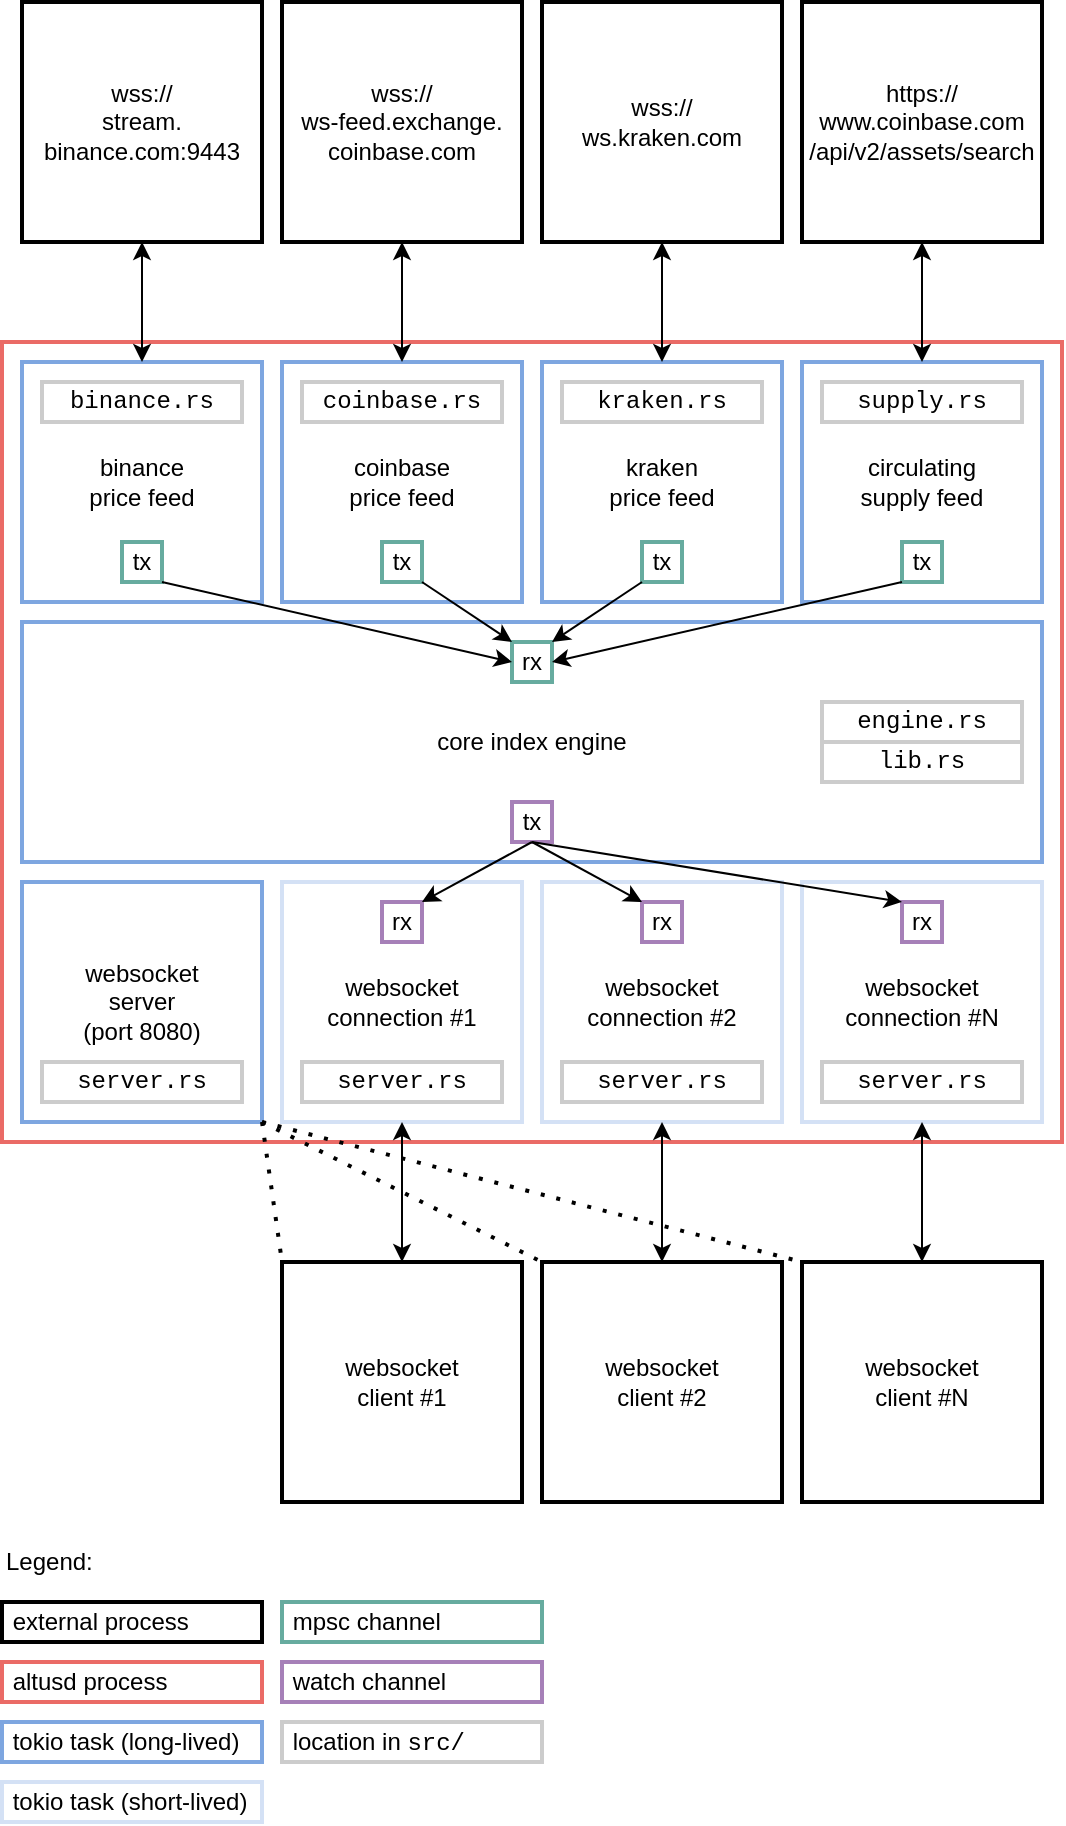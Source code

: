 <mxfile version="16.5.6" type="device"><diagram id="W8QWyKor-WsHWBmH5fTv" name="Page-1"><mxGraphModel dx="946" dy="614" grid="1" gridSize="10" guides="1" tooltips="1" connect="1" arrows="1" fold="1" page="1" pageScale="1" pageWidth="850" pageHeight="1100" math="0" shadow="0"><root><mxCell id="0"/><mxCell id="1" parent="0"/><mxCell id="jH6OrdbQ0T5B5oJPVx6m-1" value="" style="rounded=0;whiteSpace=wrap;html=1;fillColor=none;strokeWidth=2;strokeColor=#EA6B66;" parent="1" vertex="1"><mxGeometry x="110" y="230" width="530" height="400" as="geometry"/></mxCell><mxCell id="jH6OrdbQ0T5B5oJPVx6m-2" value="binance&lt;br&gt;price feed" style="rounded=0;whiteSpace=wrap;html=1;fillColor=none;strokeWidth=2;strokeColor=#7EA6E0;" parent="1" vertex="1"><mxGeometry x="120" y="240" width="120" height="120" as="geometry"/></mxCell><mxCell id="jH6OrdbQ0T5B5oJPVx6m-3" value="coinbase&lt;br&gt;price feed" style="rounded=0;whiteSpace=wrap;html=1;fillColor=none;strokeWidth=2;strokeColor=#7EA6E0;" parent="1" vertex="1"><mxGeometry x="250" y="240" width="120" height="120" as="geometry"/></mxCell><mxCell id="jH6OrdbQ0T5B5oJPVx6m-4" value="kraken&lt;br&gt;price feed" style="rounded=0;whiteSpace=wrap;html=1;fillColor=none;strokeWidth=2;strokeColor=#7EA6E0;" parent="1" vertex="1"><mxGeometry x="380" y="240" width="120" height="120" as="geometry"/></mxCell><mxCell id="jH6OrdbQ0T5B5oJPVx6m-5" value="circulating&lt;br&gt;supply feed" style="rounded=0;whiteSpace=wrap;html=1;fillColor=none;strokeWidth=2;strokeColor=#7EA6E0;" parent="1" vertex="1"><mxGeometry x="510" y="240" width="120" height="120" as="geometry"/></mxCell><mxCell id="jH6OrdbQ0T5B5oJPVx6m-6" value="core index engine" style="rounded=0;whiteSpace=wrap;html=1;fillColor=none;strokeWidth=2;strokeColor=#7EA6E0;" parent="1" vertex="1"><mxGeometry x="120" y="370" width="510" height="120" as="geometry"/></mxCell><mxCell id="jH6OrdbQ0T5B5oJPVx6m-7" value="websocket&lt;br&gt;server&lt;br&gt;(port 8080)" style="rounded=0;whiteSpace=wrap;html=1;fillColor=none;strokeWidth=2;strokeColor=#7EA6E0;" parent="1" vertex="1"><mxGeometry x="120" y="500" width="120" height="120" as="geometry"/></mxCell><mxCell id="jH6OrdbQ0T5B5oJPVx6m-8" value="websocket&lt;br&gt;connection #1" style="rounded=0;whiteSpace=wrap;html=1;fillColor=none;strokeWidth=2;strokeColor=#D4E1F5;" parent="1" vertex="1"><mxGeometry x="250" y="500" width="120" height="120" as="geometry"/></mxCell><mxCell id="jH6OrdbQ0T5B5oJPVx6m-9" value="websocket&lt;br&gt;connection #2" style="rounded=0;whiteSpace=wrap;html=1;fillColor=none;strokeWidth=2;strokeColor=#D4E1F5;" parent="1" vertex="1"><mxGeometry x="380" y="500" width="120" height="120" as="geometry"/></mxCell><mxCell id="jH6OrdbQ0T5B5oJPVx6m-10" value="websocket&lt;br&gt;connection #N" style="rounded=0;whiteSpace=wrap;html=1;fillColor=none;strokeWidth=2;strokeColor=#D4E1F5;" parent="1" vertex="1"><mxGeometry x="510" y="500" width="120" height="120" as="geometry"/></mxCell><mxCell id="jH6OrdbQ0T5B5oJPVx6m-12" value="tx" style="whiteSpace=wrap;html=1;aspect=fixed;strokeColor=#67AB9F;strokeWidth=2;fillColor=none;" parent="1" vertex="1"><mxGeometry x="170" y="330" width="20" height="20" as="geometry"/></mxCell><mxCell id="jH6OrdbQ0T5B5oJPVx6m-13" value="tx" style="whiteSpace=wrap;html=1;aspect=fixed;strokeColor=#67AB9F;strokeWidth=2;fillColor=none;" parent="1" vertex="1"><mxGeometry x="300" y="330" width="20" height="20" as="geometry"/></mxCell><mxCell id="jH6OrdbQ0T5B5oJPVx6m-14" value="tx" style="whiteSpace=wrap;html=1;aspect=fixed;strokeColor=#67AB9F;strokeWidth=2;fillColor=none;" parent="1" vertex="1"><mxGeometry x="430" y="330" width="20" height="20" as="geometry"/></mxCell><mxCell id="jH6OrdbQ0T5B5oJPVx6m-15" value="tx" style="whiteSpace=wrap;html=1;aspect=fixed;strokeColor=#67AB9F;strokeWidth=2;fillColor=none;" parent="1" vertex="1"><mxGeometry x="560" y="330" width="20" height="20" as="geometry"/></mxCell><mxCell id="jH6OrdbQ0T5B5oJPVx6m-16" value="rx" style="whiteSpace=wrap;html=1;aspect=fixed;strokeColor=#67AB9F;strokeWidth=2;fillColor=none;" parent="1" vertex="1"><mxGeometry x="365" y="380" width="20" height="20" as="geometry"/></mxCell><mxCell id="jH6OrdbQ0T5B5oJPVx6m-17" value="" style="endArrow=classic;html=1;rounded=0;entryX=0;entryY=0.5;entryDx=0;entryDy=0;" parent="1" target="jH6OrdbQ0T5B5oJPVx6m-16" edge="1"><mxGeometry width="50" height="50" relative="1" as="geometry"><mxPoint x="190" y="350" as="sourcePoint"/><mxPoint x="510" y="360" as="targetPoint"/></mxGeometry></mxCell><mxCell id="jH6OrdbQ0T5B5oJPVx6m-18" value="" style="endArrow=classic;html=1;rounded=0;exitX=1;exitY=1;exitDx=0;exitDy=0;entryX=0;entryY=0;entryDx=0;entryDy=0;" parent="1" source="jH6OrdbQ0T5B5oJPVx6m-13" target="jH6OrdbQ0T5B5oJPVx6m-16" edge="1"><mxGeometry width="50" height="50" relative="1" as="geometry"><mxPoint x="460" y="410" as="sourcePoint"/><mxPoint x="510" y="360" as="targetPoint"/></mxGeometry></mxCell><mxCell id="jH6OrdbQ0T5B5oJPVx6m-19" value="" style="endArrow=classic;html=1;rounded=0;exitX=0;exitY=1;exitDx=0;exitDy=0;entryX=1;entryY=0;entryDx=0;entryDy=0;" parent="1" source="jH6OrdbQ0T5B5oJPVx6m-14" target="jH6OrdbQ0T5B5oJPVx6m-16" edge="1"><mxGeometry width="50" height="50" relative="1" as="geometry"><mxPoint x="320" y="360" as="sourcePoint"/><mxPoint x="375" y="400" as="targetPoint"/></mxGeometry></mxCell><mxCell id="jH6OrdbQ0T5B5oJPVx6m-20" value="" style="endArrow=classic;html=1;rounded=0;exitX=0;exitY=1;exitDx=0;exitDy=0;entryX=1;entryY=0.5;entryDx=0;entryDy=0;" parent="1" source="jH6OrdbQ0T5B5oJPVx6m-15" target="jH6OrdbQ0T5B5oJPVx6m-16" edge="1"><mxGeometry width="50" height="50" relative="1" as="geometry"><mxPoint x="450" y="360" as="sourcePoint"/><mxPoint x="395" y="400" as="targetPoint"/></mxGeometry></mxCell><mxCell id="jH6OrdbQ0T5B5oJPVx6m-21" value="tx" style="whiteSpace=wrap;html=1;aspect=fixed;strokeColor=#A680B8;strokeWidth=2;fillColor=none;" parent="1" vertex="1"><mxGeometry x="365" y="460" width="20" height="20" as="geometry"/></mxCell><mxCell id="jH6OrdbQ0T5B5oJPVx6m-23" value="rx" style="whiteSpace=wrap;html=1;aspect=fixed;strokeColor=#A680B8;strokeWidth=2;fillColor=none;" parent="1" vertex="1"><mxGeometry x="300" y="510" width="20" height="20" as="geometry"/></mxCell><mxCell id="jH6OrdbQ0T5B5oJPVx6m-24" value="rx" style="whiteSpace=wrap;html=1;aspect=fixed;strokeColor=#A680B8;strokeWidth=2;fillColor=none;" parent="1" vertex="1"><mxGeometry x="430" y="510" width="20" height="20" as="geometry"/></mxCell><mxCell id="jH6OrdbQ0T5B5oJPVx6m-25" value="rx" style="whiteSpace=wrap;html=1;aspect=fixed;strokeColor=#A680B8;strokeWidth=2;fillColor=none;" parent="1" vertex="1"><mxGeometry x="560" y="510" width="20" height="20" as="geometry"/></mxCell><mxCell id="jH6OrdbQ0T5B5oJPVx6m-27" value="" style="endArrow=classic;html=1;rounded=0;entryX=1;entryY=0;entryDx=0;entryDy=0;exitX=0.5;exitY=1;exitDx=0;exitDy=0;" parent="1" source="jH6OrdbQ0T5B5oJPVx6m-21" target="jH6OrdbQ0T5B5oJPVx6m-23" edge="1"><mxGeometry width="50" height="50" relative="1" as="geometry"><mxPoint x="375" y="480" as="sourcePoint"/><mxPoint x="200" y="520" as="targetPoint"/></mxGeometry></mxCell><mxCell id="jH6OrdbQ0T5B5oJPVx6m-28" value="" style="endArrow=classic;html=1;rounded=0;entryX=0;entryY=0;entryDx=0;entryDy=0;" parent="1" target="jH6OrdbQ0T5B5oJPVx6m-24" edge="1"><mxGeometry width="50" height="50" relative="1" as="geometry"><mxPoint x="375" y="480" as="sourcePoint"/><mxPoint x="330" y="520" as="targetPoint"/></mxGeometry></mxCell><mxCell id="jH6OrdbQ0T5B5oJPVx6m-29" value="" style="endArrow=classic;html=1;rounded=0;entryX=0;entryY=0;entryDx=0;entryDy=0;exitX=0.5;exitY=1;exitDx=0;exitDy=0;" parent="1" source="jH6OrdbQ0T5B5oJPVx6m-21" target="jH6OrdbQ0T5B5oJPVx6m-25" edge="1"><mxGeometry width="50" height="50" relative="1" as="geometry"><mxPoint x="370" y="480" as="sourcePoint"/><mxPoint x="440" y="520" as="targetPoint"/></mxGeometry></mxCell><mxCell id="jH6OrdbQ0T5B5oJPVx6m-30" value="wss://&lt;br&gt;stream.&lt;br&gt;binance.com:9443" style="rounded=0;whiteSpace=wrap;html=1;fillColor=none;strokeWidth=2;strokeColor=#000000;" parent="1" vertex="1"><mxGeometry x="120" y="60" width="120" height="120" as="geometry"/></mxCell><mxCell id="jH6OrdbQ0T5B5oJPVx6m-31" value="wss://&lt;br&gt;ws-feed.exchange.&lt;br&gt;coinbase.com" style="rounded=0;whiteSpace=wrap;html=1;fillColor=none;strokeWidth=2;strokeColor=#000000;" parent="1" vertex="1"><mxGeometry x="250" y="60" width="120" height="120" as="geometry"/></mxCell><mxCell id="jH6OrdbQ0T5B5oJPVx6m-33" value="https://&lt;br&gt;www.coinbase.com&lt;br&gt;/api/v2/assets/search" style="rounded=0;whiteSpace=wrap;html=1;fillColor=none;strokeWidth=2;strokeColor=#000000;" parent="1" vertex="1"><mxGeometry x="510" y="60" width="120" height="120" as="geometry"/></mxCell><mxCell id="jH6OrdbQ0T5B5oJPVx6m-35" value="" style="endArrow=classic;startArrow=classic;html=1;rounded=0;entryX=0.5;entryY=1;entryDx=0;entryDy=0;exitX=0.5;exitY=0;exitDx=0;exitDy=0;" parent="1" source="jH6OrdbQ0T5B5oJPVx6m-2" target="jH6OrdbQ0T5B5oJPVx6m-30" edge="1"><mxGeometry width="50" height="50" relative="1" as="geometry"><mxPoint x="450" y="450" as="sourcePoint"/><mxPoint x="500" y="400" as="targetPoint"/></mxGeometry></mxCell><mxCell id="jH6OrdbQ0T5B5oJPVx6m-36" value="" style="endArrow=classic;startArrow=classic;html=1;rounded=0;entryX=0.5;entryY=1;entryDx=0;entryDy=0;exitX=0.5;exitY=0;exitDx=0;exitDy=0;" parent="1" source="jH6OrdbQ0T5B5oJPVx6m-3" target="jH6OrdbQ0T5B5oJPVx6m-31" edge="1"><mxGeometry width="50" height="50" relative="1" as="geometry"><mxPoint x="190" y="250" as="sourcePoint"/><mxPoint x="190" y="200" as="targetPoint"/></mxGeometry></mxCell><mxCell id="jH6OrdbQ0T5B5oJPVx6m-37" value="" style="endArrow=classic;startArrow=classic;html=1;rounded=0;entryX=0.5;entryY=1;entryDx=0;entryDy=0;exitX=0.5;exitY=0;exitDx=0;exitDy=0;" parent="1" source="jH6OrdbQ0T5B5oJPVx6m-4" target="jH6OrdbQ0T5B5oJPVx6m-39" edge="1"><mxGeometry width="50" height="50" relative="1" as="geometry"><mxPoint x="320" y="250" as="sourcePoint"/><mxPoint x="440" y="190" as="targetPoint"/></mxGeometry></mxCell><mxCell id="jH6OrdbQ0T5B5oJPVx6m-38" value="" style="endArrow=classic;startArrow=classic;html=1;rounded=0;entryX=0.5;entryY=1;entryDx=0;entryDy=0;" parent="1" source="jH6OrdbQ0T5B5oJPVx6m-5" target="jH6OrdbQ0T5B5oJPVx6m-33" edge="1"><mxGeometry width="50" height="50" relative="1" as="geometry"><mxPoint x="450" y="250" as="sourcePoint"/><mxPoint x="450" y="200" as="targetPoint"/></mxGeometry></mxCell><mxCell id="jH6OrdbQ0T5B5oJPVx6m-39" value="wss://&lt;br&gt;ws.kraken.com" style="rounded=0;whiteSpace=wrap;html=1;fillColor=none;strokeWidth=2;strokeColor=#000000;" parent="1" vertex="1"><mxGeometry x="380" y="60" width="120" height="120" as="geometry"/></mxCell><mxCell id="jH6OrdbQ0T5B5oJPVx6m-43" value="websocket&lt;br&gt;client #1" style="rounded=0;whiteSpace=wrap;html=1;fillColor=none;strokeWidth=2;strokeColor=#000000;" parent="1" vertex="1"><mxGeometry x="250" y="690" width="120" height="120" as="geometry"/></mxCell><mxCell id="jH6OrdbQ0T5B5oJPVx6m-45" value="" style="endArrow=classic;startArrow=classic;html=1;rounded=0;entryX=0.5;entryY=1;entryDx=0;entryDy=0;exitX=0.5;exitY=0;exitDx=0;exitDy=0;" parent="1" source="jH6OrdbQ0T5B5oJPVx6m-43" target="jH6OrdbQ0T5B5oJPVx6m-8" edge="1"><mxGeometry width="50" height="50" relative="1" as="geometry"><mxPoint x="310" y="660" as="sourcePoint"/><mxPoint x="190" y="630" as="targetPoint"/></mxGeometry></mxCell><mxCell id="jH6OrdbQ0T5B5oJPVx6m-46" value="websocket&lt;br&gt;client #2" style="rounded=0;whiteSpace=wrap;html=1;fillColor=none;strokeWidth=2;strokeColor=#000000;" parent="1" vertex="1"><mxGeometry x="380" y="690" width="120" height="120" as="geometry"/></mxCell><mxCell id="jH6OrdbQ0T5B5oJPVx6m-47" value="websocket&lt;br&gt;client #N" style="rounded=0;whiteSpace=wrap;html=1;fillColor=none;strokeWidth=2;strokeColor=#000000;" parent="1" vertex="1"><mxGeometry x="510" y="690" width="120" height="120" as="geometry"/></mxCell><mxCell id="jH6OrdbQ0T5B5oJPVx6m-48" value="" style="endArrow=classic;startArrow=classic;html=1;rounded=0;entryX=0.5;entryY=1;entryDx=0;entryDy=0;exitX=0.5;exitY=0;exitDx=0;exitDy=0;" parent="1" source="jH6OrdbQ0T5B5oJPVx6m-47" target="jH6OrdbQ0T5B5oJPVx6m-10" edge="1"><mxGeometry width="50" height="50" relative="1" as="geometry"><mxPoint x="670" y="680" as="sourcePoint"/><mxPoint x="670" y="630" as="targetPoint"/></mxGeometry></mxCell><mxCell id="jH6OrdbQ0T5B5oJPVx6m-49" value="" style="endArrow=classic;startArrow=classic;html=1;rounded=0;entryX=0.5;entryY=1;entryDx=0;entryDy=0;" parent="1" source="jH6OrdbQ0T5B5oJPVx6m-46" target="jH6OrdbQ0T5B5oJPVx6m-9" edge="1"><mxGeometry width="50" height="50" relative="1" as="geometry"><mxPoint x="320" y="680" as="sourcePoint"/><mxPoint x="320" y="630" as="targetPoint"/></mxGeometry></mxCell><mxCell id="jH6OrdbQ0T5B5oJPVx6m-50" value="" style="endArrow=none;dashed=1;html=1;dashPattern=1 3;strokeWidth=2;rounded=0;exitX=1;exitY=1;exitDx=0;exitDy=0;entryX=0;entryY=0;entryDx=0;entryDy=0;" parent="1" source="jH6OrdbQ0T5B5oJPVx6m-7" target="jH6OrdbQ0T5B5oJPVx6m-43" edge="1"><mxGeometry width="50" height="50" relative="1" as="geometry"><mxPoint x="450" y="450" as="sourcePoint"/><mxPoint x="500" y="400" as="targetPoint"/></mxGeometry></mxCell><mxCell id="jH6OrdbQ0T5B5oJPVx6m-51" value="" style="endArrow=none;dashed=1;html=1;dashPattern=1 3;strokeWidth=2;rounded=0;entryX=0;entryY=0;entryDx=0;entryDy=0;" parent="1" target="jH6OrdbQ0T5B5oJPVx6m-46" edge="1"><mxGeometry width="50" height="50" relative="1" as="geometry"><mxPoint x="240" y="620" as="sourcePoint"/><mxPoint x="260" y="680" as="targetPoint"/></mxGeometry></mxCell><mxCell id="jH6OrdbQ0T5B5oJPVx6m-52" value="" style="endArrow=none;dashed=1;html=1;dashPattern=1 3;strokeWidth=2;rounded=0;entryX=0;entryY=0;entryDx=0;entryDy=0;" parent="1" target="jH6OrdbQ0T5B5oJPVx6m-47" edge="1"><mxGeometry width="50" height="50" relative="1" as="geometry"><mxPoint x="240" y="620" as="sourcePoint"/><mxPoint x="390" y="680" as="targetPoint"/></mxGeometry></mxCell><mxCell id="jH6OrdbQ0T5B5oJPVx6m-53" value="&lt;font&gt;binance.rs&lt;/font&gt;" style="rounded=0;whiteSpace=wrap;html=1;strokeColor=#CCCCCC;strokeWidth=2;fillColor=none;fontFamily=Courier New;" parent="1" vertex="1"><mxGeometry x="130" y="250" width="100" height="20" as="geometry"/></mxCell><mxCell id="jH6OrdbQ0T5B5oJPVx6m-54" value="&lt;font&gt;coinbase.rs&lt;/font&gt;" style="rounded=0;whiteSpace=wrap;html=1;strokeColor=#CCCCCC;strokeWidth=2;fillColor=none;fontFamily=Courier New;" parent="1" vertex="1"><mxGeometry x="260" y="250" width="100" height="20" as="geometry"/></mxCell><mxCell id="jH6OrdbQ0T5B5oJPVx6m-55" value="&lt;font&gt;kraken.rs&lt;/font&gt;" style="rounded=0;whiteSpace=wrap;html=1;strokeColor=#CCCCCC;strokeWidth=2;fillColor=none;fontFamily=Courier New;" parent="1" vertex="1"><mxGeometry x="390" y="250" width="100" height="20" as="geometry"/></mxCell><mxCell id="jH6OrdbQ0T5B5oJPVx6m-56" value="&lt;font&gt;supply.rs&lt;/font&gt;" style="rounded=0;whiteSpace=wrap;html=1;strokeColor=#CCCCCC;strokeWidth=2;fillColor=none;fontFamily=Courier New;" parent="1" vertex="1"><mxGeometry x="520" y="250" width="100" height="20" as="geometry"/></mxCell><mxCell id="jH6OrdbQ0T5B5oJPVx6m-57" value="&lt;font&gt;server.rs&lt;/font&gt;" style="rounded=0;whiteSpace=wrap;html=1;strokeColor=#CCCCCC;strokeWidth=2;fillColor=none;fontFamily=Courier New;" parent="1" vertex="1"><mxGeometry x="130" y="590" width="100" height="20" as="geometry"/></mxCell><mxCell id="jH6OrdbQ0T5B5oJPVx6m-58" value="&lt;font&gt;server.rs&lt;/font&gt;" style="rounded=0;whiteSpace=wrap;html=1;strokeColor=#CCCCCC;strokeWidth=2;fillColor=none;fontFamily=Courier New;" parent="1" vertex="1"><mxGeometry x="260" y="590" width="100" height="20" as="geometry"/></mxCell><mxCell id="jH6OrdbQ0T5B5oJPVx6m-59" value="&lt;font&gt;server.rs&lt;/font&gt;" style="rounded=0;whiteSpace=wrap;html=1;strokeColor=#CCCCCC;strokeWidth=2;fillColor=none;fontFamily=Courier New;" parent="1" vertex="1"><mxGeometry x="390" y="590" width="100" height="20" as="geometry"/></mxCell><mxCell id="jH6OrdbQ0T5B5oJPVx6m-60" value="&lt;font&gt;server.rs&lt;/font&gt;" style="rounded=0;whiteSpace=wrap;html=1;strokeColor=#CCCCCC;strokeWidth=2;fillColor=none;fontFamily=Courier New;" parent="1" vertex="1"><mxGeometry x="520" y="590" width="100" height="20" as="geometry"/></mxCell><mxCell id="jH6OrdbQ0T5B5oJPVx6m-61" value="&lt;font&gt;engine.rs&lt;/font&gt;" style="rounded=0;whiteSpace=wrap;html=1;strokeColor=#CCCCCC;strokeWidth=2;fillColor=none;fontFamily=Courier New;" parent="1" vertex="1"><mxGeometry x="520" y="410" width="100" height="20" as="geometry"/></mxCell><mxCell id="jH6OrdbQ0T5B5oJPVx6m-63" value="&lt;font&gt;lib.rs&lt;/font&gt;" style="rounded=0;whiteSpace=wrap;html=1;strokeColor=#CCCCCC;strokeWidth=2;fillColor=none;fontFamily=Courier New;" parent="1" vertex="1"><mxGeometry x="520" y="430" width="100" height="20" as="geometry"/></mxCell><mxCell id="jH6OrdbQ0T5B5oJPVx6m-70" value="Legend:" style="rounded=0;whiteSpace=wrap;html=1;fillColor=none;strokeWidth=2;strokeColor=none;align=left;" parent="1" vertex="1"><mxGeometry x="110" y="830" width="130" height="20" as="geometry"/></mxCell><mxCell id="jH6OrdbQ0T5B5oJPVx6m-71" value="&amp;nbsp;external process" style="rounded=0;whiteSpace=wrap;html=1;fillColor=none;strokeWidth=2;strokeColor=default;align=left;" parent="1" vertex="1"><mxGeometry x="110" y="860" width="130" height="20" as="geometry"/></mxCell><mxCell id="jH6OrdbQ0T5B5oJPVx6m-72" value="&amp;nbsp;altusd process" style="rounded=0;whiteSpace=wrap;html=1;fillColor=none;strokeWidth=2;strokeColor=#EA6B66;align=left;" parent="1" vertex="1"><mxGeometry x="110" y="890" width="130" height="20" as="geometry"/></mxCell><mxCell id="jH6OrdbQ0T5B5oJPVx6m-73" value="&amp;nbsp;tokio task (long-lived)" style="rounded=0;whiteSpace=wrap;html=1;fillColor=none;strokeWidth=2;strokeColor=#7EA6E0;align=left;" parent="1" vertex="1"><mxGeometry x="110" y="920" width="130" height="20" as="geometry"/></mxCell><mxCell id="jH6OrdbQ0T5B5oJPVx6m-74" value="&amp;nbsp;tokio task (short-lived)" style="rounded=0;whiteSpace=wrap;html=1;fillColor=none;strokeWidth=2;strokeColor=#D4E1F5;align=left;" parent="1" vertex="1"><mxGeometry x="110" y="950" width="130" height="20" as="geometry"/></mxCell><mxCell id="jH6OrdbQ0T5B5oJPVx6m-75" value="&amp;nbsp;mpsc channel" style="rounded=0;whiteSpace=wrap;html=1;fillColor=none;strokeWidth=2;strokeColor=#67AB9F;align=left;" parent="1" vertex="1"><mxGeometry x="250" y="860" width="130" height="20" as="geometry"/></mxCell><mxCell id="jH6OrdbQ0T5B5oJPVx6m-76" value="&amp;nbsp;watch channel" style="rounded=0;whiteSpace=wrap;html=1;fillColor=none;strokeWidth=2;strokeColor=#A680B8;align=left;" parent="1" vertex="1"><mxGeometry x="250" y="890" width="130" height="20" as="geometry"/></mxCell><mxCell id="jH6OrdbQ0T5B5oJPVx6m-77" value="&amp;nbsp;location in &lt;font face=&quot;Courier New&quot;&gt;src/&lt;/font&gt;" style="rounded=0;whiteSpace=wrap;html=1;fillColor=none;strokeWidth=2;strokeColor=#CCCCCC;align=left;" parent="1" vertex="1"><mxGeometry x="250" y="920" width="130" height="20" as="geometry"/></mxCell></root></mxGraphModel></diagram></mxfile>